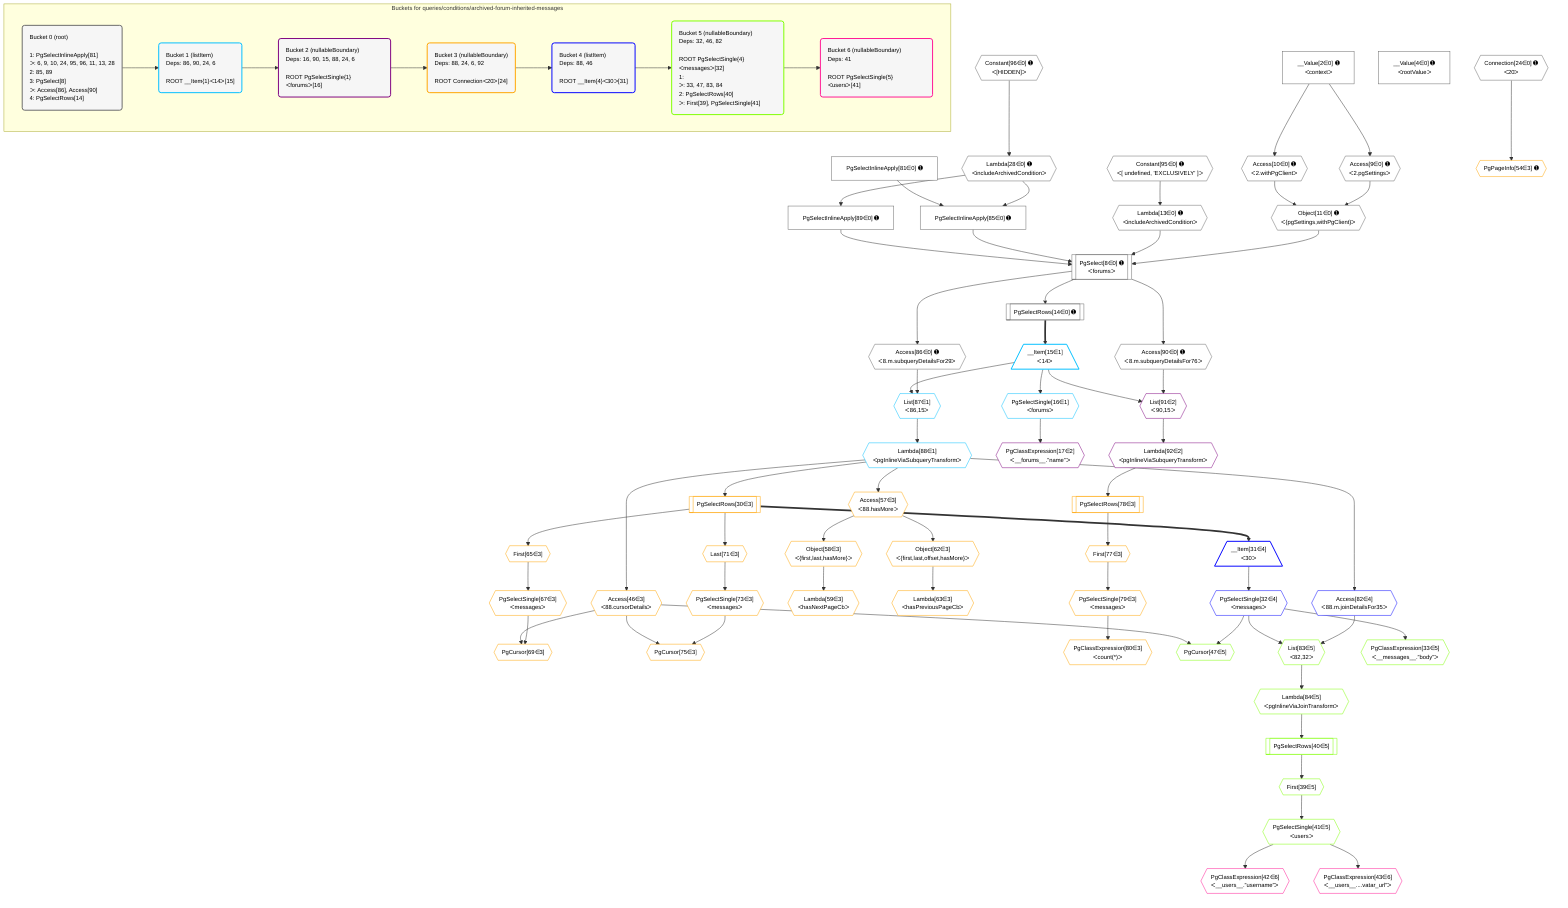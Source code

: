 %%{init: {'themeVariables': { 'fontSize': '12px'}}}%%
graph TD
    classDef path fill:#eee,stroke:#000,color:#000
    classDef plan fill:#fff,stroke-width:1px,color:#000
    classDef itemplan fill:#fff,stroke-width:2px,color:#000
    classDef unbatchedplan fill:#dff,stroke-width:1px,color:#000
    classDef sideeffectplan fill:#fcc,stroke-width:2px,color:#000
    classDef bucket fill:#f6f6f6,color:#000,stroke-width:2px,text-align:left


    %% plan dependencies
    PgSelect8[["PgSelect[8∈0] ➊<br />ᐸforumsᐳ"]]:::plan
    Object11{{"Object[11∈0] ➊<br />ᐸ{pgSettings,withPgClient}ᐳ"}}:::plan
    Lambda13{{"Lambda[13∈0] ➊<br />ᐸincludeArchivedConditionᐳ"}}:::plan
    PgSelectInlineApply85["PgSelectInlineApply[85∈0] ➊"]:::plan
    PgSelectInlineApply89["PgSelectInlineApply[89∈0] ➊"]:::plan
    Object11 & Lambda13 & PgSelectInlineApply85 & PgSelectInlineApply89 --> PgSelect8
    Access9{{"Access[9∈0] ➊<br />ᐸ2.pgSettingsᐳ"}}:::plan
    Access10{{"Access[10∈0] ➊<br />ᐸ2.withPgClientᐳ"}}:::plan
    Access9 & Access10 --> Object11
    Lambda28{{"Lambda[28∈0] ➊<br />ᐸincludeArchivedConditionᐳ"}}:::plan
    PgSelectInlineApply81["PgSelectInlineApply[81∈0] ➊"]:::plan
    Lambda28 & PgSelectInlineApply81 --> PgSelectInlineApply85
    __Value2["__Value[2∈0] ➊<br />ᐸcontextᐳ"]:::plan
    __Value2 --> Access9
    __Value2 --> Access10
    Constant95{{"Constant[95∈0] ➊<br />ᐸ[ undefined, 'EXCLUSIVELY' ]ᐳ"}}:::plan
    Constant95 --> Lambda13
    PgSelectRows14[["PgSelectRows[14∈0] ➊"]]:::plan
    PgSelect8 --> PgSelectRows14
    Constant96{{"Constant[96∈0] ➊<br />ᐸ[HIDDEN]ᐳ"}}:::plan
    Constant96 --> Lambda28
    Access86{{"Access[86∈0] ➊<br />ᐸ8.m.subqueryDetailsFor29ᐳ"}}:::plan
    PgSelect8 --> Access86
    Lambda28 --> PgSelectInlineApply89
    Access90{{"Access[90∈0] ➊<br />ᐸ8.m.subqueryDetailsFor76ᐳ"}}:::plan
    PgSelect8 --> Access90
    __Value4["__Value[4∈0] ➊<br />ᐸrootValueᐳ"]:::plan
    Connection24{{"Connection[24∈0] ➊<br />ᐸ20ᐳ"}}:::plan
    List87{{"List[87∈1]<br />ᐸ86,15ᐳ"}}:::plan
    __Item15[/"__Item[15∈1]<br />ᐸ14ᐳ"\]:::itemplan
    Access86 & __Item15 --> List87
    PgSelectRows14 ==> __Item15
    PgSelectSingle16{{"PgSelectSingle[16∈1]<br />ᐸforumsᐳ"}}:::plan
    __Item15 --> PgSelectSingle16
    Lambda88{{"Lambda[88∈1]<br />ᐸpgInlineViaSubqueryTransformᐳ"}}:::plan
    List87 --> Lambda88
    List91{{"List[91∈2]<br />ᐸ90,15ᐳ"}}:::plan
    Access90 & __Item15 --> List91
    PgClassExpression17{{"PgClassExpression[17∈2]<br />ᐸ__forums__.”name”ᐳ"}}:::plan
    PgSelectSingle16 --> PgClassExpression17
    Lambda92{{"Lambda[92∈2]<br />ᐸpgInlineViaSubqueryTransformᐳ"}}:::plan
    List91 --> Lambda92
    Object62{{"Object[62∈3]<br />ᐸ{first,last,offset,hasMore}ᐳ"}}:::plan
    Access57{{"Access[57∈3]<br />ᐸ88.hasMoreᐳ"}}:::plan
    Access57 --> Object62
    Object58{{"Object[58∈3]<br />ᐸ{first,last,hasMore}ᐳ"}}:::plan
    Access57 --> Object58
    PgCursor69{{"PgCursor[69∈3]"}}:::plan
    PgSelectSingle67{{"PgSelectSingle[67∈3]<br />ᐸmessagesᐳ"}}:::plan
    Access46{{"Access[46∈3]<br />ᐸ88.cursorDetailsᐳ"}}:::plan
    PgSelectSingle67 & Access46 --> PgCursor69
    PgCursor75{{"PgCursor[75∈3]"}}:::plan
    PgSelectSingle73{{"PgSelectSingle[73∈3]<br />ᐸmessagesᐳ"}}:::plan
    PgSelectSingle73 & Access46 --> PgCursor75
    PgSelectRows30[["PgSelectRows[30∈3]"]]:::plan
    Lambda88 --> PgSelectRows30
    Lambda88 --> Access46
    PgPageInfo54{{"PgPageInfo[54∈3] ➊"}}:::plan
    Connection24 --> PgPageInfo54
    Lambda88 --> Access57
    Lambda59{{"Lambda[59∈3]<br />ᐸhasNextPageCbᐳ"}}:::plan
    Object58 --> Lambda59
    Lambda63{{"Lambda[63∈3]<br />ᐸhasPreviousPageCbᐳ"}}:::plan
    Object62 --> Lambda63
    First65{{"First[65∈3]"}}:::plan
    PgSelectRows30 --> First65
    First65 --> PgSelectSingle67
    Last71{{"Last[71∈3]"}}:::plan
    PgSelectRows30 --> Last71
    Last71 --> PgSelectSingle73
    First77{{"First[77∈3]"}}:::plan
    PgSelectRows78[["PgSelectRows[78∈3]"]]:::plan
    PgSelectRows78 --> First77
    Lambda92 --> PgSelectRows78
    PgSelectSingle79{{"PgSelectSingle[79∈3]<br />ᐸmessagesᐳ"}}:::plan
    First77 --> PgSelectSingle79
    PgClassExpression80{{"PgClassExpression[80∈3]<br />ᐸcount(*)ᐳ"}}:::plan
    PgSelectSingle79 --> PgClassExpression80
    __Item31[/"__Item[31∈4]<br />ᐸ30ᐳ"\]:::itemplan
    PgSelectRows30 ==> __Item31
    PgSelectSingle32{{"PgSelectSingle[32∈4]<br />ᐸmessagesᐳ"}}:::plan
    __Item31 --> PgSelectSingle32
    Access82{{"Access[82∈4]<br />ᐸ88.m.joinDetailsFor35ᐳ"}}:::plan
    Lambda88 --> Access82
    PgCursor47{{"PgCursor[47∈5]"}}:::plan
    PgSelectSingle32 & Access46 --> PgCursor47
    List83{{"List[83∈5]<br />ᐸ82,32ᐳ"}}:::plan
    Access82 & PgSelectSingle32 --> List83
    PgClassExpression33{{"PgClassExpression[33∈5]<br />ᐸ__messages__.”body”ᐳ"}}:::plan
    PgSelectSingle32 --> PgClassExpression33
    First39{{"First[39∈5]"}}:::plan
    PgSelectRows40[["PgSelectRows[40∈5]"]]:::plan
    PgSelectRows40 --> First39
    Lambda84{{"Lambda[84∈5]<br />ᐸpgInlineViaJoinTransformᐳ"}}:::plan
    Lambda84 --> PgSelectRows40
    PgSelectSingle41{{"PgSelectSingle[41∈5]<br />ᐸusersᐳ"}}:::plan
    First39 --> PgSelectSingle41
    List83 --> Lambda84
    PgClassExpression42{{"PgClassExpression[42∈6]<br />ᐸ__users__.”username”ᐳ"}}:::plan
    PgSelectSingle41 --> PgClassExpression42
    PgClassExpression43{{"PgClassExpression[43∈6]<br />ᐸ__users__....vatar_url”ᐳ"}}:::plan
    PgSelectSingle41 --> PgClassExpression43

    %% define steps

    subgraph "Buckets for queries/conditions/archived-forum-inherited-messages"
    Bucket0("Bucket 0 (root)<br /><br />1: PgSelectInlineApply[81]<br />ᐳ: 6, 9, 10, 24, 95, 96, 11, 13, 28<br />2: 85, 89<br />3: PgSelect[8]<br />ᐳ: Access[86], Access[90]<br />4: PgSelectRows[14]"):::bucket
    classDef bucket0 stroke:#696969
    class Bucket0,__Value2,__Value4,PgSelect8,Access9,Access10,Object11,Lambda13,PgSelectRows14,Connection24,Lambda28,PgSelectInlineApply81,PgSelectInlineApply85,Access86,PgSelectInlineApply89,Access90,Constant95,Constant96 bucket0
    Bucket1("Bucket 1 (listItem)<br />Deps: 86, 90, 24, 6<br /><br />ROOT __Item{1}ᐸ14ᐳ[15]"):::bucket
    classDef bucket1 stroke:#00bfff
    class Bucket1,__Item15,PgSelectSingle16,List87,Lambda88 bucket1
    Bucket2("Bucket 2 (nullableBoundary)<br />Deps: 16, 90, 15, 88, 24, 6<br /><br />ROOT PgSelectSingle{1}ᐸforumsᐳ[16]"):::bucket
    classDef bucket2 stroke:#7f007f
    class Bucket2,PgClassExpression17,List91,Lambda92 bucket2
    Bucket3("Bucket 3 (nullableBoundary)<br />Deps: 88, 24, 6, 92<br /><br />ROOT Connectionᐸ20ᐳ[24]"):::bucket
    classDef bucket3 stroke:#ffa500
    class Bucket3,PgSelectRows30,Access46,PgPageInfo54,Access57,Object58,Lambda59,Object62,Lambda63,First65,PgSelectSingle67,PgCursor69,Last71,PgSelectSingle73,PgCursor75,First77,PgSelectRows78,PgSelectSingle79,PgClassExpression80 bucket3
    Bucket4("Bucket 4 (listItem)<br />Deps: 88, 46<br /><br />ROOT __Item{4}ᐸ30ᐳ[31]"):::bucket
    classDef bucket4 stroke:#0000ff
    class Bucket4,__Item31,PgSelectSingle32,Access82 bucket4
    Bucket5("Bucket 5 (nullableBoundary)<br />Deps: 32, 46, 82<br /><br />ROOT PgSelectSingle{4}ᐸmessagesᐳ[32]<br />1: <br />ᐳ: 33, 47, 83, 84<br />2: PgSelectRows[40]<br />ᐳ: First[39], PgSelectSingle[41]"):::bucket
    classDef bucket5 stroke:#7fff00
    class Bucket5,PgClassExpression33,First39,PgSelectRows40,PgSelectSingle41,PgCursor47,List83,Lambda84 bucket5
    Bucket6("Bucket 6 (nullableBoundary)<br />Deps: 41<br /><br />ROOT PgSelectSingle{5}ᐸusersᐳ[41]"):::bucket
    classDef bucket6 stroke:#ff1493
    class Bucket6,PgClassExpression42,PgClassExpression43 bucket6
    Bucket0 --> Bucket1
    Bucket1 --> Bucket2
    Bucket2 --> Bucket3
    Bucket3 --> Bucket4
    Bucket4 --> Bucket5
    Bucket5 --> Bucket6
    end